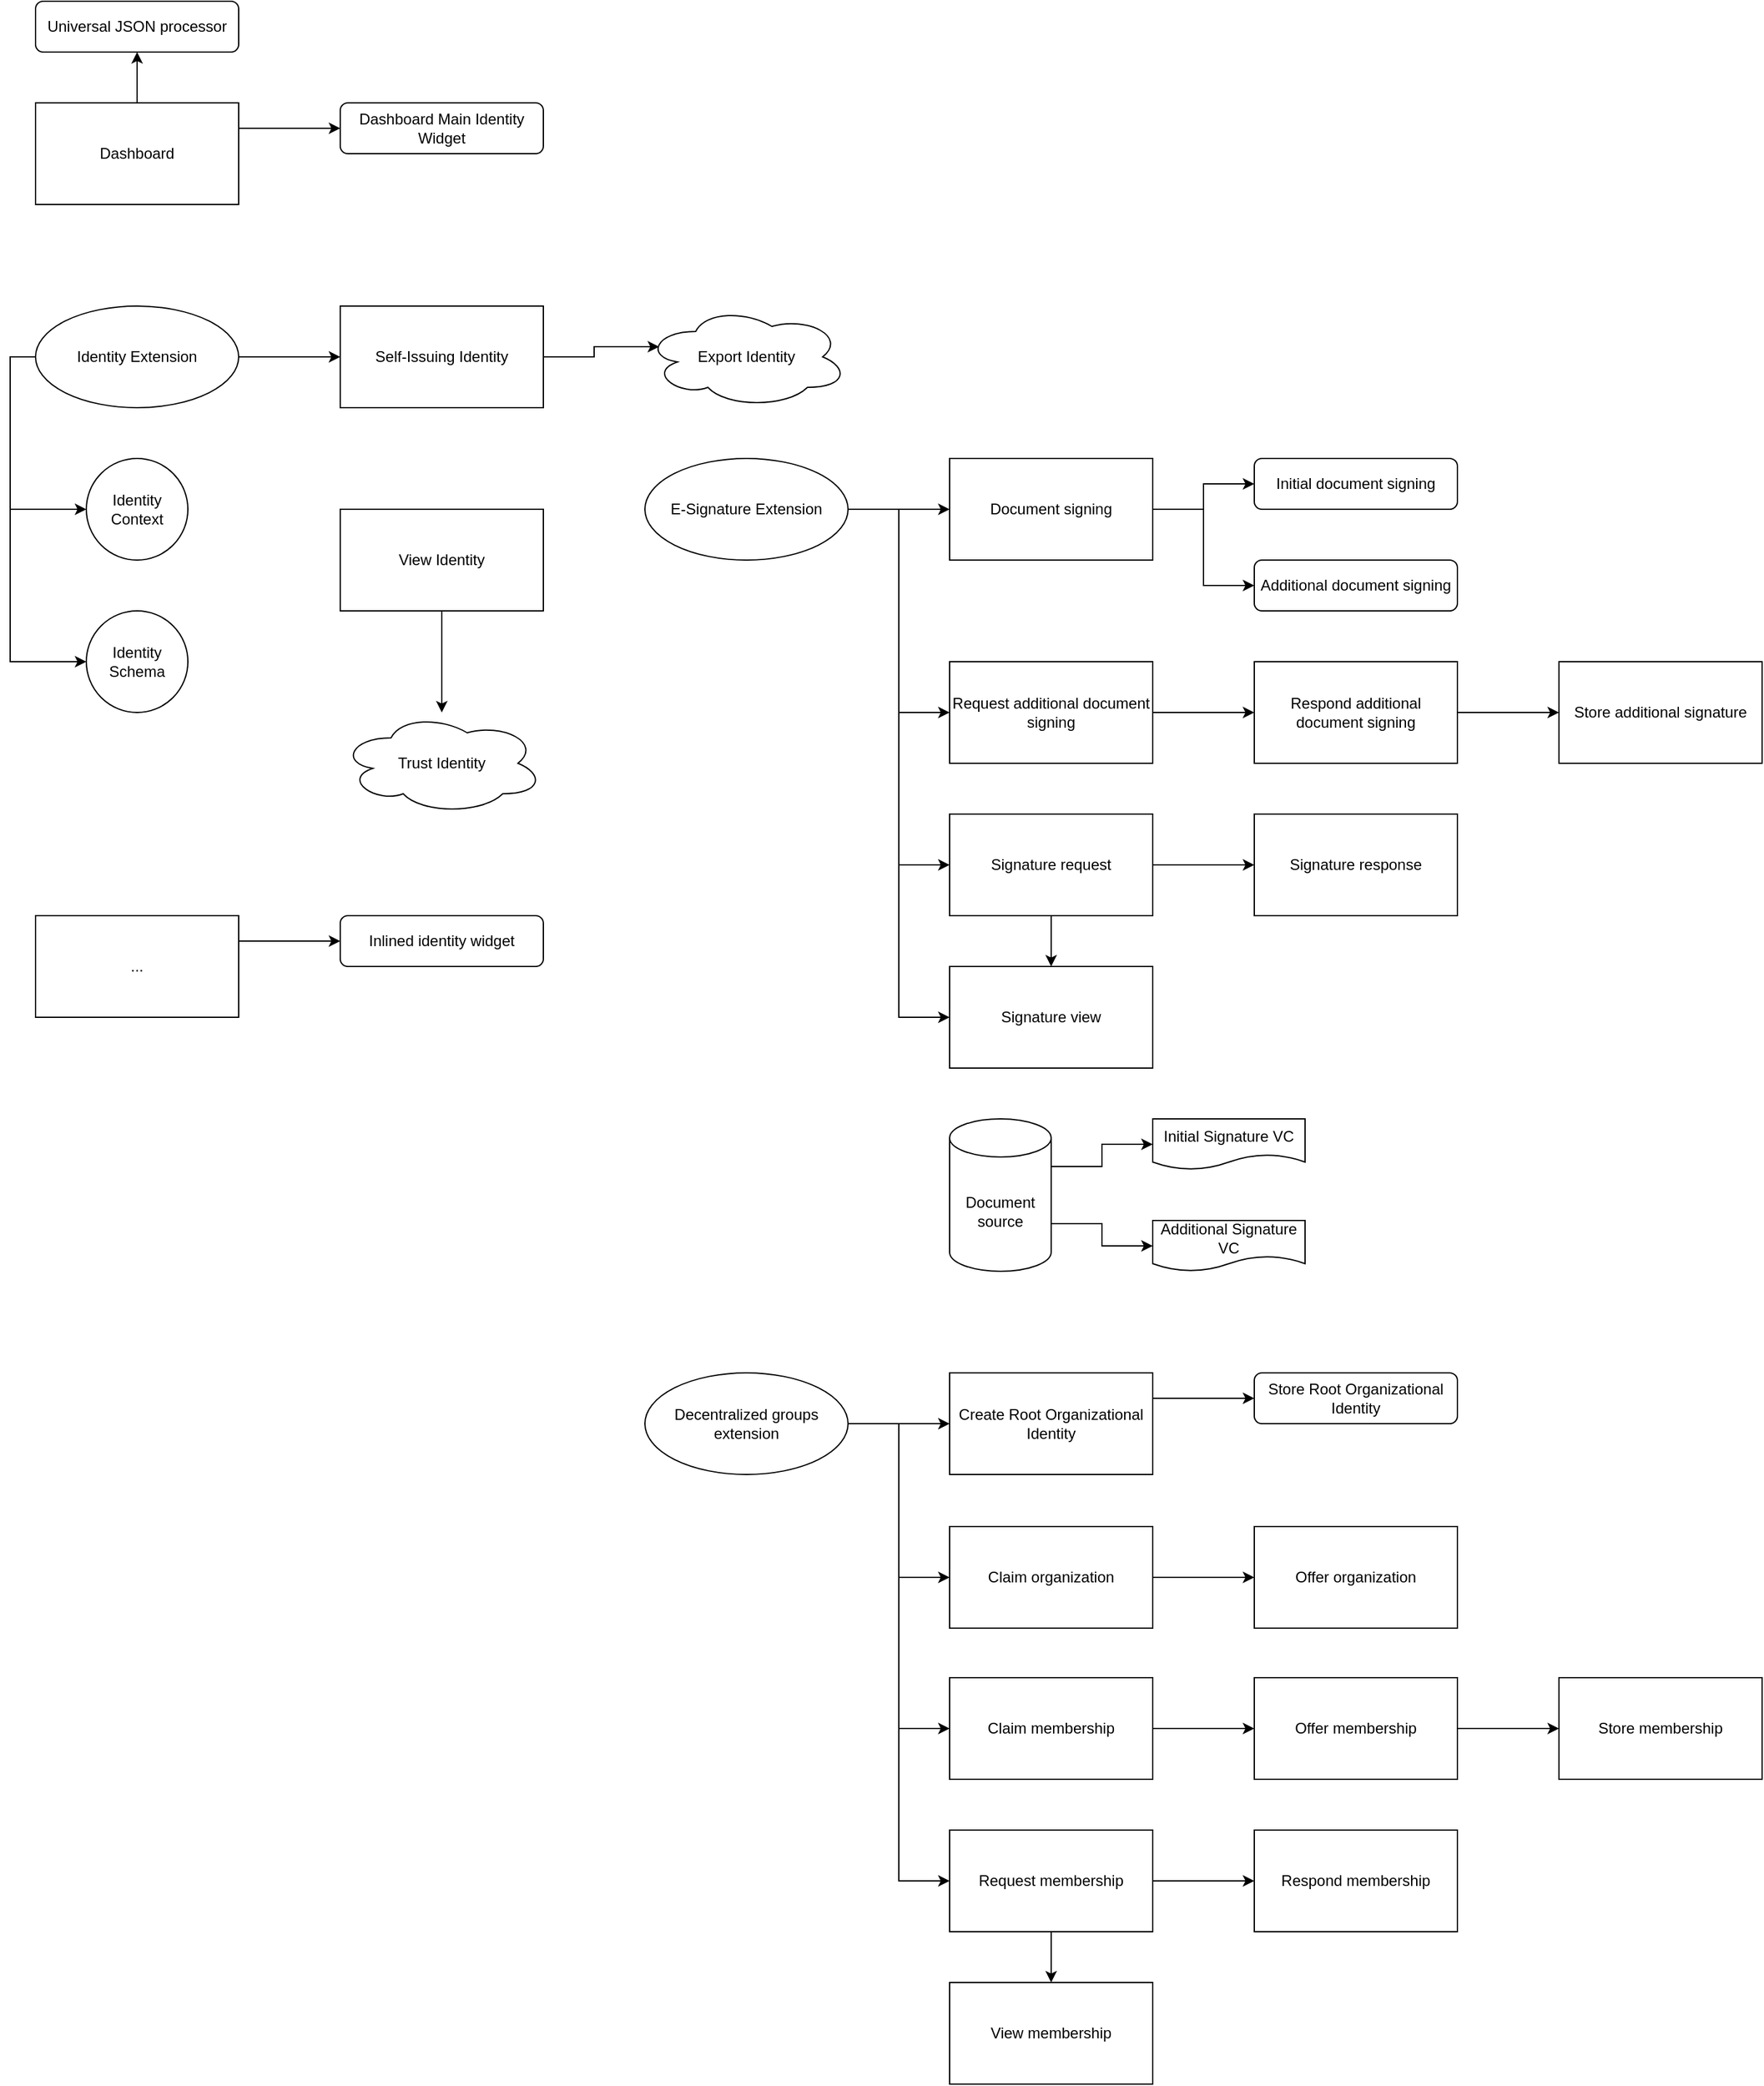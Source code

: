 <mxfile version="16.1.2" type="device"><diagram id="GWE0ScYpEF6RPmxZDf98" name="Screenflow"><mxGraphModel dx="1243" dy="795" grid="1" gridSize="10" guides="1" tooltips="1" connect="1" arrows="1" fold="1" page="1" pageScale="1" pageWidth="1169" pageHeight="827" math="0" shadow="0"><root><mxCell id="0"/><mxCell id="1" parent="0"/><mxCell id="mEasdWAZnuO_dDa46k2Y-19" style="edgeStyle=orthogonalEdgeStyle;rounded=0;orthogonalLoop=1;jettySize=auto;html=1;exitX=0.5;exitY=0;exitDx=0;exitDy=0;" edge="1" parent="1" source="mEasdWAZnuO_dDa46k2Y-1" target="mEasdWAZnuO_dDa46k2Y-18"><mxGeometry relative="1" as="geometry"/></mxCell><mxCell id="mEasdWAZnuO_dDa46k2Y-20" style="edgeStyle=orthogonalEdgeStyle;rounded=0;orthogonalLoop=1;jettySize=auto;html=1;exitX=1;exitY=0.25;exitDx=0;exitDy=0;" edge="1" parent="1" source="mEasdWAZnuO_dDa46k2Y-1" target="mEasdWAZnuO_dDa46k2Y-5"><mxGeometry relative="1" as="geometry"/></mxCell><mxCell id="mEasdWAZnuO_dDa46k2Y-1" value="Dashboard" style="rounded=0;whiteSpace=wrap;html=1;" vertex="1" parent="1"><mxGeometry x="80" y="80" width="160" height="80" as="geometry"/></mxCell><mxCell id="mEasdWAZnuO_dDa46k2Y-15" style="edgeStyle=orthogonalEdgeStyle;rounded=0;orthogonalLoop=1;jettySize=auto;html=1;exitX=1;exitY=0.5;exitDx=0;exitDy=0;entryX=0.07;entryY=0.4;entryDx=0;entryDy=0;entryPerimeter=0;" edge="1" parent="1" source="mEasdWAZnuO_dDa46k2Y-2" target="mEasdWAZnuO_dDa46k2Y-14"><mxGeometry relative="1" as="geometry"/></mxCell><mxCell id="mEasdWAZnuO_dDa46k2Y-2" value="Self-Issuing Identity" style="rounded=0;whiteSpace=wrap;html=1;" vertex="1" parent="1"><mxGeometry x="320" y="240" width="160" height="80" as="geometry"/></mxCell><mxCell id="mEasdWAZnuO_dDa46k2Y-4" style="edgeStyle=orthogonalEdgeStyle;rounded=0;orthogonalLoop=1;jettySize=auto;html=1;exitX=1;exitY=0.5;exitDx=0;exitDy=0;" edge="1" parent="1" source="mEasdWAZnuO_dDa46k2Y-3" target="mEasdWAZnuO_dDa46k2Y-2"><mxGeometry relative="1" as="geometry"/></mxCell><mxCell id="mEasdWAZnuO_dDa46k2Y-29" style="edgeStyle=orthogonalEdgeStyle;rounded=0;orthogonalLoop=1;jettySize=auto;html=1;exitX=0;exitY=0.5;exitDx=0;exitDy=0;entryX=0;entryY=0.5;entryDx=0;entryDy=0;" edge="1" parent="1" source="mEasdWAZnuO_dDa46k2Y-3" target="mEasdWAZnuO_dDa46k2Y-27"><mxGeometry relative="1" as="geometry"/></mxCell><mxCell id="mEasdWAZnuO_dDa46k2Y-30" style="edgeStyle=orthogonalEdgeStyle;rounded=0;orthogonalLoop=1;jettySize=auto;html=1;exitX=0;exitY=0.5;exitDx=0;exitDy=0;entryX=0;entryY=0.5;entryDx=0;entryDy=0;" edge="1" parent="1" source="mEasdWAZnuO_dDa46k2Y-3" target="mEasdWAZnuO_dDa46k2Y-28"><mxGeometry relative="1" as="geometry"/></mxCell><mxCell id="mEasdWAZnuO_dDa46k2Y-3" value="Identity Extension" style="ellipse;whiteSpace=wrap;html=1;" vertex="1" parent="1"><mxGeometry x="80" y="240" width="160" height="80" as="geometry"/></mxCell><mxCell id="mEasdWAZnuO_dDa46k2Y-5" value="Dashboard Main Identity Widget" style="rounded=1;whiteSpace=wrap;html=1;" vertex="1" parent="1"><mxGeometry x="320" y="80" width="160" height="40" as="geometry"/></mxCell><mxCell id="mEasdWAZnuO_dDa46k2Y-72" style="edgeStyle=orthogonalEdgeStyle;rounded=0;orthogonalLoop=1;jettySize=auto;html=1;exitX=0.5;exitY=1;exitDx=0;exitDy=0;" edge="1" parent="1" source="mEasdWAZnuO_dDa46k2Y-7" target="mEasdWAZnuO_dDa46k2Y-71"><mxGeometry relative="1" as="geometry"/></mxCell><mxCell id="mEasdWAZnuO_dDa46k2Y-7" value="View Identity" style="rounded=0;whiteSpace=wrap;html=1;" vertex="1" parent="1"><mxGeometry x="320" y="400" width="160" height="80" as="geometry"/></mxCell><mxCell id="mEasdWAZnuO_dDa46k2Y-8" value="Inlined identity widget" style="rounded=1;whiteSpace=wrap;html=1;" vertex="1" parent="1"><mxGeometry x="320" y="720" width="160" height="40" as="geometry"/></mxCell><mxCell id="mEasdWAZnuO_dDa46k2Y-23" style="edgeStyle=orthogonalEdgeStyle;rounded=0;orthogonalLoop=1;jettySize=auto;html=1;exitX=1;exitY=0.25;exitDx=0;exitDy=0;" edge="1" parent="1" source="mEasdWAZnuO_dDa46k2Y-9" target="mEasdWAZnuO_dDa46k2Y-8"><mxGeometry relative="1" as="geometry"/></mxCell><mxCell id="mEasdWAZnuO_dDa46k2Y-9" value="..." style="rounded=0;whiteSpace=wrap;html=1;" vertex="1" parent="1"><mxGeometry x="80" y="720" width="160" height="80" as="geometry"/></mxCell><mxCell id="mEasdWAZnuO_dDa46k2Y-14" value="Export Identity" style="ellipse;shape=cloud;whiteSpace=wrap;html=1;" vertex="1" parent="1"><mxGeometry x="560" y="240" width="160" height="80" as="geometry"/></mxCell><mxCell id="mEasdWAZnuO_dDa46k2Y-18" value="Universal JSON processor" style="rounded=1;whiteSpace=wrap;html=1;" vertex="1" parent="1"><mxGeometry x="80" width="160" height="40" as="geometry"/></mxCell><mxCell id="mEasdWAZnuO_dDa46k2Y-37" style="edgeStyle=orthogonalEdgeStyle;rounded=0;orthogonalLoop=1;jettySize=auto;html=1;exitX=1;exitY=0.5;exitDx=0;exitDy=0;" edge="1" parent="1" source="mEasdWAZnuO_dDa46k2Y-25" target="mEasdWAZnuO_dDa46k2Y-31"><mxGeometry relative="1" as="geometry"/></mxCell><mxCell id="mEasdWAZnuO_dDa46k2Y-77" style="edgeStyle=orthogonalEdgeStyle;rounded=0;orthogonalLoop=1;jettySize=auto;html=1;exitX=1;exitY=0.5;exitDx=0;exitDy=0;entryX=0;entryY=0.5;entryDx=0;entryDy=0;" edge="1" parent="1" source="mEasdWAZnuO_dDa46k2Y-25" target="mEasdWAZnuO_dDa46k2Y-44"><mxGeometry relative="1" as="geometry"/></mxCell><mxCell id="mEasdWAZnuO_dDa46k2Y-78" style="edgeStyle=orthogonalEdgeStyle;rounded=0;orthogonalLoop=1;jettySize=auto;html=1;exitX=1;exitY=0.5;exitDx=0;exitDy=0;entryX=0;entryY=0.5;entryDx=0;entryDy=0;" edge="1" parent="1" source="mEasdWAZnuO_dDa46k2Y-25" target="mEasdWAZnuO_dDa46k2Y-32"><mxGeometry relative="1" as="geometry"/></mxCell><mxCell id="mEasdWAZnuO_dDa46k2Y-79" style="edgeStyle=orthogonalEdgeStyle;rounded=0;orthogonalLoop=1;jettySize=auto;html=1;exitX=1;exitY=0.5;exitDx=0;exitDy=0;entryX=0;entryY=0.5;entryDx=0;entryDy=0;" edge="1" parent="1" source="mEasdWAZnuO_dDa46k2Y-25" target="mEasdWAZnuO_dDa46k2Y-34"><mxGeometry relative="1" as="geometry"/></mxCell><mxCell id="mEasdWAZnuO_dDa46k2Y-25" value="E-Signature Extension" style="ellipse;whiteSpace=wrap;html=1;" vertex="1" parent="1"><mxGeometry x="560" y="360" width="160" height="80" as="geometry"/></mxCell><mxCell id="mEasdWAZnuO_dDa46k2Y-27" value="Identity Context" style="ellipse;whiteSpace=wrap;html=1;aspect=fixed;" vertex="1" parent="1"><mxGeometry x="120" y="360" width="80" height="80" as="geometry"/></mxCell><mxCell id="mEasdWAZnuO_dDa46k2Y-28" value="Identity Schema" style="ellipse;whiteSpace=wrap;html=1;aspect=fixed;" vertex="1" parent="1"><mxGeometry x="120" y="480" width="80" height="80" as="geometry"/></mxCell><mxCell id="mEasdWAZnuO_dDa46k2Y-41" style="edgeStyle=orthogonalEdgeStyle;rounded=0;orthogonalLoop=1;jettySize=auto;html=1;exitX=1;exitY=0.5;exitDx=0;exitDy=0;" edge="1" parent="1" source="mEasdWAZnuO_dDa46k2Y-31" target="mEasdWAZnuO_dDa46k2Y-40"><mxGeometry relative="1" as="geometry"/></mxCell><mxCell id="mEasdWAZnuO_dDa46k2Y-43" style="edgeStyle=orthogonalEdgeStyle;rounded=0;orthogonalLoop=1;jettySize=auto;html=1;exitX=1;exitY=0.5;exitDx=0;exitDy=0;" edge="1" parent="1" source="mEasdWAZnuO_dDa46k2Y-31" target="mEasdWAZnuO_dDa46k2Y-42"><mxGeometry relative="1" as="geometry"/></mxCell><mxCell id="mEasdWAZnuO_dDa46k2Y-31" value="Document signing" style="rounded=0;whiteSpace=wrap;html=1;" vertex="1" parent="1"><mxGeometry x="800" y="360" width="160" height="80" as="geometry"/></mxCell><mxCell id="mEasdWAZnuO_dDa46k2Y-73" style="edgeStyle=orthogonalEdgeStyle;rounded=0;orthogonalLoop=1;jettySize=auto;html=1;exitX=1;exitY=0.5;exitDx=0;exitDy=0;" edge="1" parent="1" source="mEasdWAZnuO_dDa46k2Y-32" target="mEasdWAZnuO_dDa46k2Y-33"><mxGeometry relative="1" as="geometry"/></mxCell><mxCell id="mEasdWAZnuO_dDa46k2Y-76" style="edgeStyle=orthogonalEdgeStyle;rounded=0;orthogonalLoop=1;jettySize=auto;html=1;exitX=0.5;exitY=1;exitDx=0;exitDy=0;" edge="1" parent="1" source="mEasdWAZnuO_dDa46k2Y-32" target="mEasdWAZnuO_dDa46k2Y-34"><mxGeometry relative="1" as="geometry"/></mxCell><mxCell id="mEasdWAZnuO_dDa46k2Y-32" value="Signature request" style="rounded=0;whiteSpace=wrap;html=1;" vertex="1" parent="1"><mxGeometry x="800" y="640" width="160" height="80" as="geometry"/></mxCell><mxCell id="mEasdWAZnuO_dDa46k2Y-33" value="Signature response" style="rounded=0;whiteSpace=wrap;html=1;" vertex="1" parent="1"><mxGeometry x="1040" y="640" width="160" height="80" as="geometry"/></mxCell><mxCell id="mEasdWAZnuO_dDa46k2Y-34" value="Signature view" style="rounded=0;whiteSpace=wrap;html=1;" vertex="1" parent="1"><mxGeometry x="800" y="760" width="160" height="80" as="geometry"/></mxCell><mxCell id="mEasdWAZnuO_dDa46k2Y-40" value="Initial document signing" style="rounded=1;whiteSpace=wrap;html=1;" vertex="1" parent="1"><mxGeometry x="1040" y="360" width="160" height="40" as="geometry"/></mxCell><mxCell id="mEasdWAZnuO_dDa46k2Y-42" value="Additional document signing" style="rounded=1;whiteSpace=wrap;html=1;" vertex="1" parent="1"><mxGeometry x="1040" y="440" width="160" height="40" as="geometry"/></mxCell><mxCell id="mEasdWAZnuO_dDa46k2Y-74" style="edgeStyle=orthogonalEdgeStyle;rounded=0;orthogonalLoop=1;jettySize=auto;html=1;exitX=1;exitY=0.5;exitDx=0;exitDy=0;" edge="1" parent="1" source="mEasdWAZnuO_dDa46k2Y-44" target="mEasdWAZnuO_dDa46k2Y-45"><mxGeometry relative="1" as="geometry"/></mxCell><mxCell id="mEasdWAZnuO_dDa46k2Y-44" value="Request additional document signing" style="rounded=0;whiteSpace=wrap;html=1;" vertex="1" parent="1"><mxGeometry x="800" y="520" width="160" height="80" as="geometry"/></mxCell><mxCell id="mEasdWAZnuO_dDa46k2Y-75" style="edgeStyle=orthogonalEdgeStyle;rounded=0;orthogonalLoop=1;jettySize=auto;html=1;exitX=1;exitY=0.5;exitDx=0;exitDy=0;" edge="1" parent="1" source="mEasdWAZnuO_dDa46k2Y-45" target="mEasdWAZnuO_dDa46k2Y-53"><mxGeometry relative="1" as="geometry"/></mxCell><mxCell id="mEasdWAZnuO_dDa46k2Y-45" value="Respond additional document signing" style="rounded=0;whiteSpace=wrap;html=1;" vertex="1" parent="1"><mxGeometry x="1040" y="520" width="160" height="80" as="geometry"/></mxCell><mxCell id="mEasdWAZnuO_dDa46k2Y-51" style="edgeStyle=orthogonalEdgeStyle;rounded=0;orthogonalLoop=1;jettySize=auto;html=1;exitX=1;exitY=0;exitDx=0;exitDy=82.5;exitPerimeter=0;" edge="1" parent="1" source="mEasdWAZnuO_dDa46k2Y-46" target="mEasdWAZnuO_dDa46k2Y-50"><mxGeometry relative="1" as="geometry"/></mxCell><mxCell id="mEasdWAZnuO_dDa46k2Y-52" style="edgeStyle=orthogonalEdgeStyle;rounded=0;orthogonalLoop=1;jettySize=auto;html=1;exitX=1;exitY=0;exitDx=0;exitDy=37.5;exitPerimeter=0;" edge="1" parent="1" source="mEasdWAZnuO_dDa46k2Y-46" target="mEasdWAZnuO_dDa46k2Y-49"><mxGeometry relative="1" as="geometry"/></mxCell><mxCell id="mEasdWAZnuO_dDa46k2Y-46" value="Document&lt;br&gt;source" style="shape=cylinder3;whiteSpace=wrap;html=1;boundedLbl=1;backgroundOutline=1;size=15;" vertex="1" parent="1"><mxGeometry x="800" y="880" width="80" height="120" as="geometry"/></mxCell><mxCell id="mEasdWAZnuO_dDa46k2Y-49" value="Initial Signature VC" style="shape=document;whiteSpace=wrap;html=1;boundedLbl=1;" vertex="1" parent="1"><mxGeometry x="960" y="880" width="120" height="40" as="geometry"/></mxCell><mxCell id="mEasdWAZnuO_dDa46k2Y-50" value="Additional Signature VC" style="shape=document;whiteSpace=wrap;html=1;boundedLbl=1;" vertex="1" parent="1"><mxGeometry x="960" y="960" width="120" height="40" as="geometry"/></mxCell><mxCell id="mEasdWAZnuO_dDa46k2Y-53" value="Store additional signature" style="rounded=0;whiteSpace=wrap;html=1;" vertex="1" parent="1"><mxGeometry x="1280" y="520" width="160" height="80" as="geometry"/></mxCell><mxCell id="mEasdWAZnuO_dDa46k2Y-58" style="edgeStyle=orthogonalEdgeStyle;rounded=0;orthogonalLoop=1;jettySize=auto;html=1;exitX=1;exitY=0.5;exitDx=0;exitDy=0;" edge="1" parent="1" source="mEasdWAZnuO_dDa46k2Y-54" target="mEasdWAZnuO_dDa46k2Y-55"><mxGeometry relative="1" as="geometry"/></mxCell><mxCell id="mEasdWAZnuO_dDa46k2Y-80" style="edgeStyle=orthogonalEdgeStyle;rounded=0;orthogonalLoop=1;jettySize=auto;html=1;exitX=1;exitY=0.5;exitDx=0;exitDy=0;entryX=0;entryY=0.5;entryDx=0;entryDy=0;" edge="1" parent="1" source="mEasdWAZnuO_dDa46k2Y-54" target="mEasdWAZnuO_dDa46k2Y-59"><mxGeometry relative="1" as="geometry"/></mxCell><mxCell id="mEasdWAZnuO_dDa46k2Y-81" style="edgeStyle=orthogonalEdgeStyle;rounded=0;orthogonalLoop=1;jettySize=auto;html=1;exitX=1;exitY=0.5;exitDx=0;exitDy=0;entryX=0;entryY=0.5;entryDx=0;entryDy=0;" edge="1" parent="1" source="mEasdWAZnuO_dDa46k2Y-54" target="mEasdWAZnuO_dDa46k2Y-62"><mxGeometry relative="1" as="geometry"/></mxCell><mxCell id="mEasdWAZnuO_dDa46k2Y-83" style="edgeStyle=orthogonalEdgeStyle;rounded=0;orthogonalLoop=1;jettySize=auto;html=1;exitX=1;exitY=0.5;exitDx=0;exitDy=0;entryX=0;entryY=0.5;entryDx=0;entryDy=0;" edge="1" parent="1" source="mEasdWAZnuO_dDa46k2Y-54" target="mEasdWAZnuO_dDa46k2Y-65"><mxGeometry relative="1" as="geometry"/></mxCell><mxCell id="mEasdWAZnuO_dDa46k2Y-54" value="Decentralized groups extension" style="ellipse;whiteSpace=wrap;html=1;" vertex="1" parent="1"><mxGeometry x="560" y="1080" width="160" height="80" as="geometry"/></mxCell><mxCell id="mEasdWAZnuO_dDa46k2Y-57" style="edgeStyle=orthogonalEdgeStyle;rounded=0;orthogonalLoop=1;jettySize=auto;html=1;exitX=1;exitY=0.25;exitDx=0;exitDy=0;" edge="1" parent="1" source="mEasdWAZnuO_dDa46k2Y-55" target="mEasdWAZnuO_dDa46k2Y-56"><mxGeometry relative="1" as="geometry"/></mxCell><mxCell id="mEasdWAZnuO_dDa46k2Y-55" value="Create Root Organizational Identity" style="rounded=0;whiteSpace=wrap;html=1;" vertex="1" parent="1"><mxGeometry x="800" y="1080" width="160" height="80" as="geometry"/></mxCell><mxCell id="mEasdWAZnuO_dDa46k2Y-56" value="Store Root Organizational Identity" style="rounded=1;whiteSpace=wrap;html=1;" vertex="1" parent="1"><mxGeometry x="1040" y="1080" width="160" height="40" as="geometry"/></mxCell><mxCell id="mEasdWAZnuO_dDa46k2Y-61" style="edgeStyle=orthogonalEdgeStyle;rounded=0;orthogonalLoop=1;jettySize=auto;html=1;exitX=1;exitY=0.5;exitDx=0;exitDy=0;" edge="1" parent="1" source="mEasdWAZnuO_dDa46k2Y-59" target="mEasdWAZnuO_dDa46k2Y-60"><mxGeometry relative="1" as="geometry"/></mxCell><mxCell id="mEasdWAZnuO_dDa46k2Y-59" value="Claim organization" style="rounded=0;whiteSpace=wrap;html=1;" vertex="1" parent="1"><mxGeometry x="800" y="1201" width="160" height="80" as="geometry"/></mxCell><mxCell id="mEasdWAZnuO_dDa46k2Y-60" value="Offer organization" style="rounded=0;whiteSpace=wrap;html=1;" vertex="1" parent="1"><mxGeometry x="1040" y="1201" width="160" height="80" as="geometry"/></mxCell><mxCell id="mEasdWAZnuO_dDa46k2Y-64" style="edgeStyle=orthogonalEdgeStyle;rounded=0;orthogonalLoop=1;jettySize=auto;html=1;exitX=1;exitY=0.5;exitDx=0;exitDy=0;" edge="1" parent="1" source="mEasdWAZnuO_dDa46k2Y-62" target="mEasdWAZnuO_dDa46k2Y-63"><mxGeometry relative="1" as="geometry"/></mxCell><mxCell id="mEasdWAZnuO_dDa46k2Y-62" value="Claim membership" style="rounded=0;whiteSpace=wrap;html=1;" vertex="1" parent="1"><mxGeometry x="800" y="1320" width="160" height="80" as="geometry"/></mxCell><mxCell id="mEasdWAZnuO_dDa46k2Y-69" style="edgeStyle=orthogonalEdgeStyle;rounded=0;orthogonalLoop=1;jettySize=auto;html=1;exitX=1;exitY=0.5;exitDx=0;exitDy=0;" edge="1" parent="1" source="mEasdWAZnuO_dDa46k2Y-63" target="mEasdWAZnuO_dDa46k2Y-68"><mxGeometry relative="1" as="geometry"/></mxCell><mxCell id="mEasdWAZnuO_dDa46k2Y-63" value="Offer membership" style="rounded=0;whiteSpace=wrap;html=1;" vertex="1" parent="1"><mxGeometry x="1040" y="1320" width="160" height="80" as="geometry"/></mxCell><mxCell id="mEasdWAZnuO_dDa46k2Y-67" style="edgeStyle=orthogonalEdgeStyle;rounded=0;orthogonalLoop=1;jettySize=auto;html=1;exitX=1;exitY=0.5;exitDx=0;exitDy=0;" edge="1" parent="1" source="mEasdWAZnuO_dDa46k2Y-65" target="mEasdWAZnuO_dDa46k2Y-66"><mxGeometry relative="1" as="geometry"/></mxCell><mxCell id="mEasdWAZnuO_dDa46k2Y-82" style="edgeStyle=orthogonalEdgeStyle;rounded=0;orthogonalLoop=1;jettySize=auto;html=1;exitX=0.5;exitY=1;exitDx=0;exitDy=0;" edge="1" parent="1" source="mEasdWAZnuO_dDa46k2Y-65" target="mEasdWAZnuO_dDa46k2Y-70"><mxGeometry relative="1" as="geometry"/></mxCell><mxCell id="mEasdWAZnuO_dDa46k2Y-65" value="Request membership" style="rounded=0;whiteSpace=wrap;html=1;" vertex="1" parent="1"><mxGeometry x="800" y="1440" width="160" height="80" as="geometry"/></mxCell><mxCell id="mEasdWAZnuO_dDa46k2Y-66" value="Respond membership" style="rounded=0;whiteSpace=wrap;html=1;" vertex="1" parent="1"><mxGeometry x="1040" y="1440" width="160" height="80" as="geometry"/></mxCell><mxCell id="mEasdWAZnuO_dDa46k2Y-68" value="Store membership" style="rounded=0;whiteSpace=wrap;html=1;" vertex="1" parent="1"><mxGeometry x="1280" y="1320" width="160" height="80" as="geometry"/></mxCell><mxCell id="mEasdWAZnuO_dDa46k2Y-70" value="View membership" style="rounded=0;whiteSpace=wrap;html=1;" vertex="1" parent="1"><mxGeometry x="800" y="1560" width="160" height="80" as="geometry"/></mxCell><mxCell id="mEasdWAZnuO_dDa46k2Y-71" value="Trust Identity" style="ellipse;shape=cloud;whiteSpace=wrap;html=1;" vertex="1" parent="1"><mxGeometry x="320" y="560" width="160" height="80" as="geometry"/></mxCell></root></mxGraphModel></diagram></mxfile>